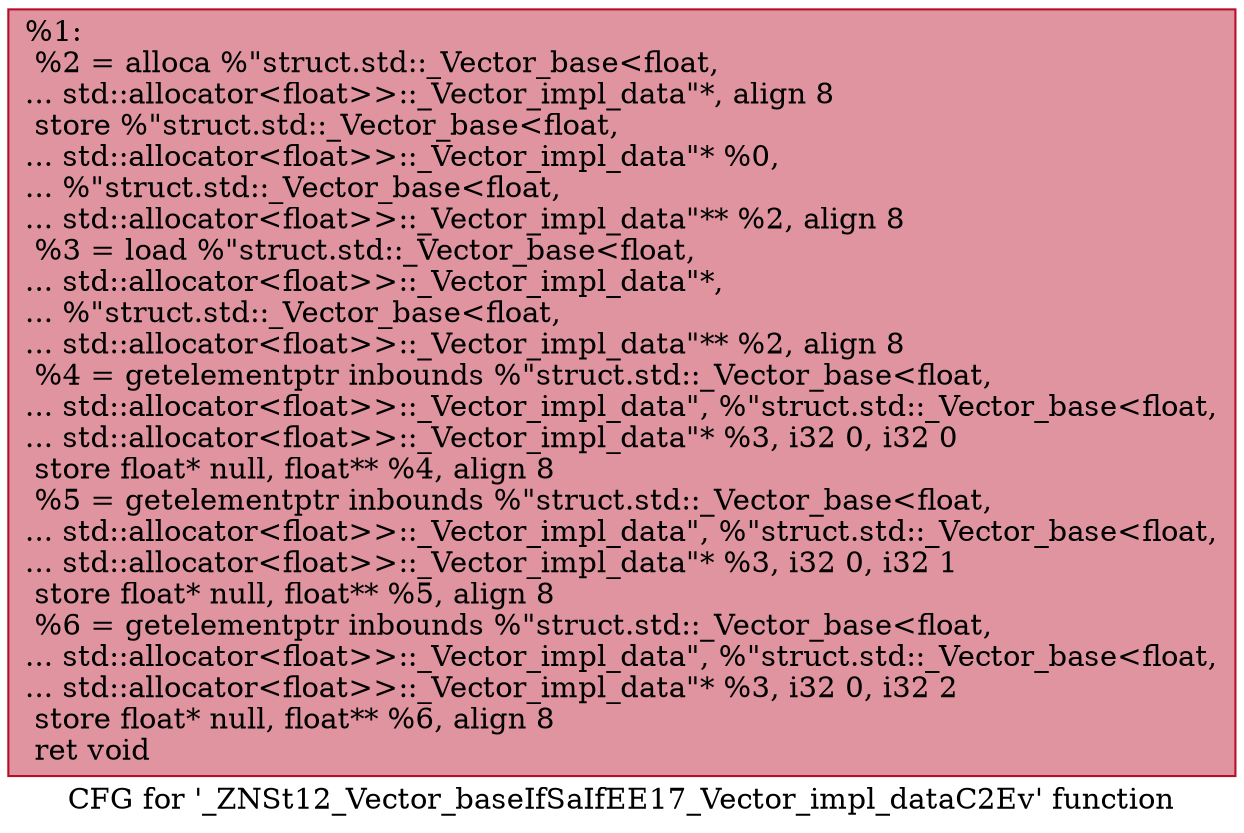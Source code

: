 digraph "CFG for '_ZNSt12_Vector_baseIfSaIfEE17_Vector_impl_dataC2Ev' function" {
	label="CFG for '_ZNSt12_Vector_baseIfSaIfEE17_Vector_impl_dataC2Ev' function";

	Node0x559363e0ffc0 [shape=record,color="#b70d28ff", style=filled, fillcolor="#b70d2870",label="{%1:\l  %2 = alloca %\"struct.std::_Vector_base\<float,\l... std::allocator\<float\>\>::_Vector_impl_data\"*, align 8\l  store %\"struct.std::_Vector_base\<float,\l... std::allocator\<float\>\>::_Vector_impl_data\"* %0,\l... %\"struct.std::_Vector_base\<float,\l... std::allocator\<float\>\>::_Vector_impl_data\"** %2, align 8\l  %3 = load %\"struct.std::_Vector_base\<float,\l... std::allocator\<float\>\>::_Vector_impl_data\"*,\l... %\"struct.std::_Vector_base\<float,\l... std::allocator\<float\>\>::_Vector_impl_data\"** %2, align 8\l  %4 = getelementptr inbounds %\"struct.std::_Vector_base\<float,\l... std::allocator\<float\>\>::_Vector_impl_data\", %\"struct.std::_Vector_base\<float,\l... std::allocator\<float\>\>::_Vector_impl_data\"* %3, i32 0, i32 0\l  store float* null, float** %4, align 8\l  %5 = getelementptr inbounds %\"struct.std::_Vector_base\<float,\l... std::allocator\<float\>\>::_Vector_impl_data\", %\"struct.std::_Vector_base\<float,\l... std::allocator\<float\>\>::_Vector_impl_data\"* %3, i32 0, i32 1\l  store float* null, float** %5, align 8\l  %6 = getelementptr inbounds %\"struct.std::_Vector_base\<float,\l... std::allocator\<float\>\>::_Vector_impl_data\", %\"struct.std::_Vector_base\<float,\l... std::allocator\<float\>\>::_Vector_impl_data\"* %3, i32 0, i32 2\l  store float* null, float** %6, align 8\l  ret void\l}"];
}

